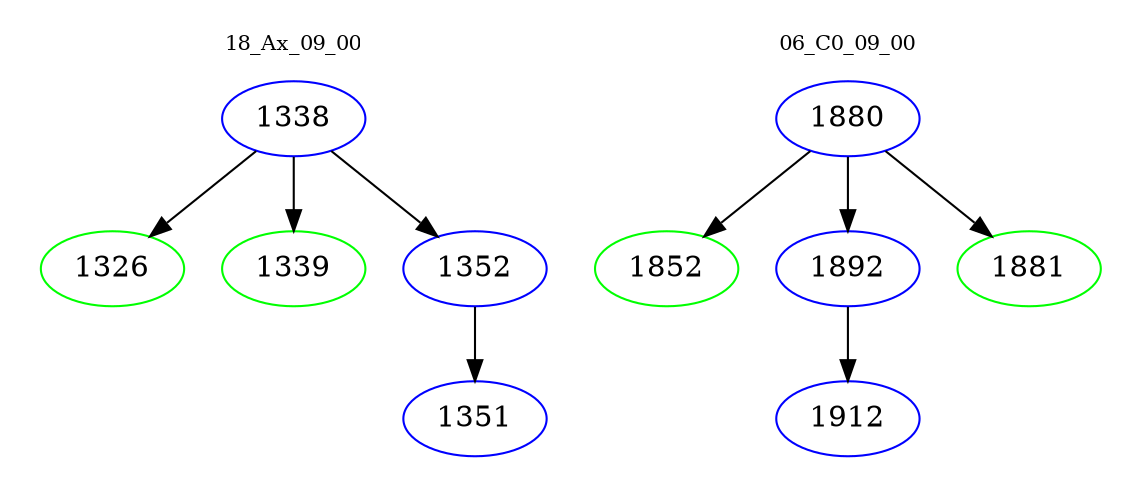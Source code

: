 digraph{
subgraph cluster_0 {
color = white
label = "18_Ax_09_00";
fontsize=10;
T0_1338 [label="1338", color="blue"]
T0_1338 -> T0_1326 [color="black"]
T0_1326 [label="1326", color="green"]
T0_1338 -> T0_1339 [color="black"]
T0_1339 [label="1339", color="green"]
T0_1338 -> T0_1352 [color="black"]
T0_1352 [label="1352", color="blue"]
T0_1352 -> T0_1351 [color="black"]
T0_1351 [label="1351", color="blue"]
}
subgraph cluster_1 {
color = white
label = "06_C0_09_00";
fontsize=10;
T1_1880 [label="1880", color="blue"]
T1_1880 -> T1_1852 [color="black"]
T1_1852 [label="1852", color="green"]
T1_1880 -> T1_1892 [color="black"]
T1_1892 [label="1892", color="blue"]
T1_1892 -> T1_1912 [color="black"]
T1_1912 [label="1912", color="blue"]
T1_1880 -> T1_1881 [color="black"]
T1_1881 [label="1881", color="green"]
}
}
